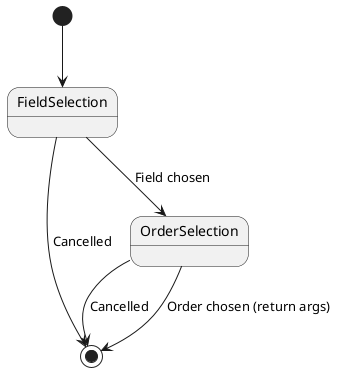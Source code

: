 @startuml Sort Command State Diagram

[*] --> FieldSelection
FieldSelection --> [*] : Cancelled
FieldSelection --> OrderSelection : Field chosen

OrderSelection --> [*] : Cancelled
OrderSelection --> [*] : Order chosen (return args)
@enduml